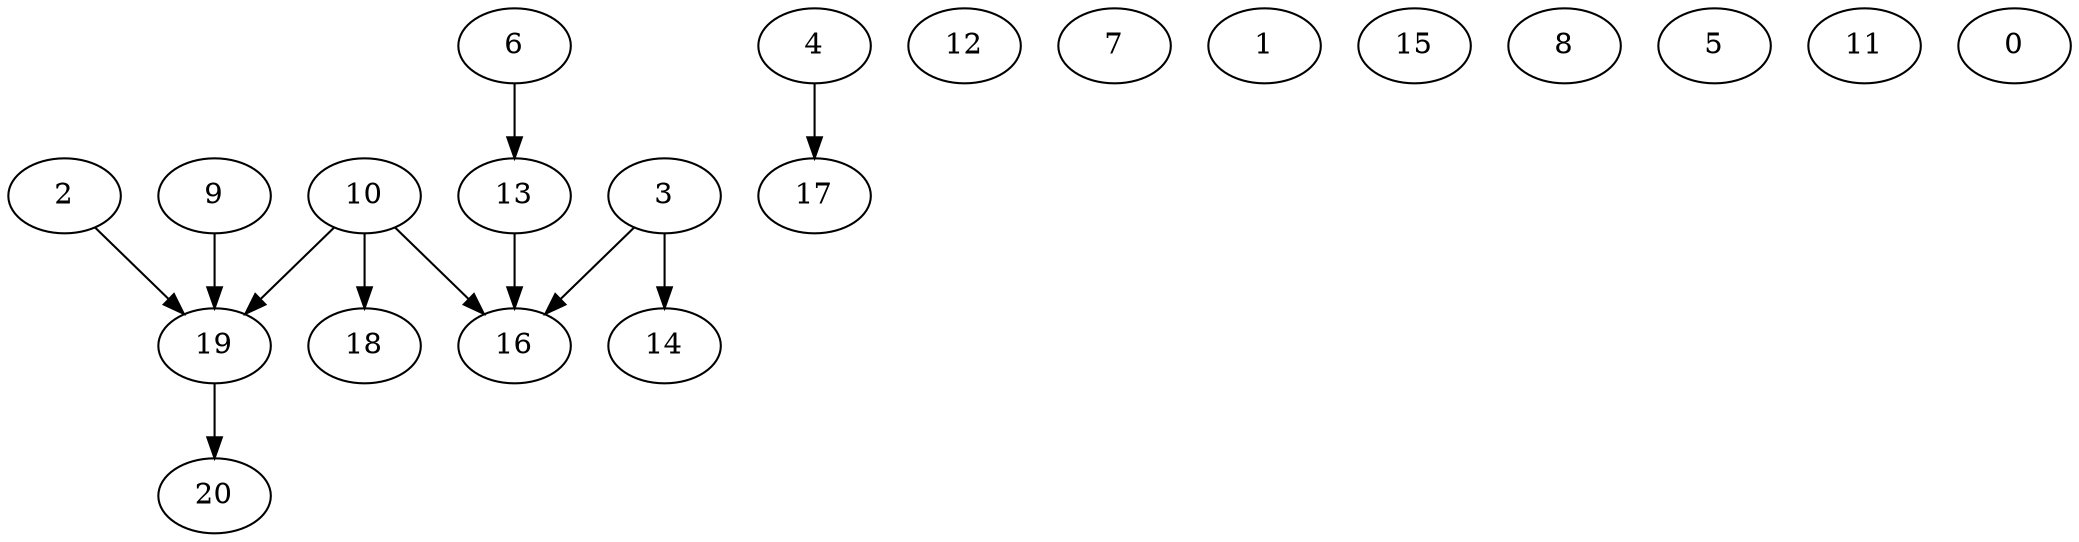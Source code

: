 digraph "Random_Nodes_21_Density_0.52_CCR_10.01_WeightType_Random_GB" {
	graph ["Duplicate states"=0,
		GraphType=Random,
		"Max states in OPEN"=0,
		Modes="120000ms; topo-ordered tasks, ; Pruning: task equivalence, fixed order ready list, ; F-value: ; Optimisation: best schedule length (\
SL) optimisation on equal, ",
		NumberOfTasks=21,
		"Pruned using list schedule length"=1197555,
		"States removed from OPEN"=0,
		TargetSystem="Homogeneous-2",
		"Time to schedule (ms)"=2600,
		"Total idle time"=0,
		"Total schedule length"=80,
		"Total sequential time"=147,
		"Total states created"=6700158
	];
	2	["Finish time"=64,
		Processor=0,
		"Start time"=54,
		Weight=10];
	19	["Finish time"=72,
		Processor=0,
		"Start time"=64,
		Weight=8];
	2 -> 19	[Weight=177];
	9	["Finish time"=54,
		Processor=0,
		"Start time"=46,
		Weight=8];
	9 -> 19	[Weight=177];
	10	["Finish time"=32,
		Processor=0,
		"Start time"=26,
		Weight=6];
	10 -> 19	[Weight=106];
	16	["Finish time"=46,
		Processor=0,
		"Start time"=37,
		Weight=9];
	10 -> 16	[Weight=142];
	18	["Finish time"=37,
		Processor=0,
		"Start time"=32,
		Weight=5];
	10 -> 18	[Weight=71];
	3	["Finish time"=19,
		Processor=0,
		"Start time"=12,
		Weight=7];
	3 -> 16	[Weight=177];
	14	["Finish time"=26,
		Processor=0,
		"Start time"=19,
		Weight=7];
	3 -> 14	[Weight=142];
	4	["Finish time"=7,
		Processor=1,
		"Start time"=0,
		Weight=7];
	17	["Finish time"=67,
		Processor=1,
		"Start time"=62,
		Weight=5];
	4 -> 17	[Weight=177];
	6	["Finish time"=3,
		Processor=0,
		"Start time"=0,
		Weight=3];
	13	["Finish time"=12,
		Processor=0,
		"Start time"=3,
		Weight=9];
	6 -> 13	[Weight=89];
	20	["Finish time"=80,
		Processor=0,
		"Start time"=72,
		Weight=8];
	19 -> 20	[Weight=142];
	13 -> 16	[Weight=71];
	12	["Finish time"=17,
		Processor=1,
		"Start time"=7,
		Weight=10];
	7	["Finish time"=26,
		Processor=1,
		"Start time"=17,
		Weight=9];
	1	["Finish time"=34,
		Processor=1,
		"Start time"=26,
		Weight=8];
	15	["Finish time"=42,
		Processor=1,
		"Start time"=34,
		Weight=8];
	8	["Finish time"=49,
		Processor=1,
		"Start time"=42,
		Weight=7];
	5	["Finish time"=55,
		Processor=1,
		"Start time"=49,
		Weight=6];
	11	["Finish time"=59,
		Processor=1,
		"Start time"=55,
		Weight=4];
	0	["Finish time"=62,
		Processor=1,
		"Start time"=59,
		Weight=3];
}
